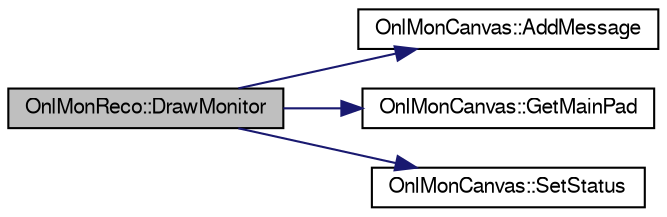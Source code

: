 digraph "OnlMonReco::DrawMonitor"
{
  bgcolor="transparent";
  edge [fontname="FreeSans",fontsize="10",labelfontname="FreeSans",labelfontsize="10"];
  node [fontname="FreeSans",fontsize="10",shape=record];
  rankdir="LR";
  Node1 [label="OnlMonReco::DrawMonitor",height=0.2,width=0.4,color="black", fillcolor="grey75", style="filled" fontcolor="black"];
  Node1 -> Node2 [color="midnightblue",fontsize="10",style="solid",fontname="FreeSans"];
  Node2 [label="OnlMonCanvas::AddMessage",height=0.2,width=0.4,color="black",URL="$df/ddc/classOnlMonCanvas.html#a83334e848c8a13d6ba7e76a2b6b03f7c"];
  Node1 -> Node3 [color="midnightblue",fontsize="10",style="solid",fontname="FreeSans"];
  Node3 [label="OnlMonCanvas::GetMainPad",height=0.2,width=0.4,color="black",URL="$df/ddc/classOnlMonCanvas.html#aec0773674b0c23cc053658c3a4526183"];
  Node1 -> Node4 [color="midnightblue",fontsize="10",style="solid",fontname="FreeSans"];
  Node4 [label="OnlMonCanvas::SetStatus",height=0.2,width=0.4,color="black",URL="$df/ddc/classOnlMonCanvas.html#a965335816e1bdd68a3c96b9ab5a72e2f"];
}
